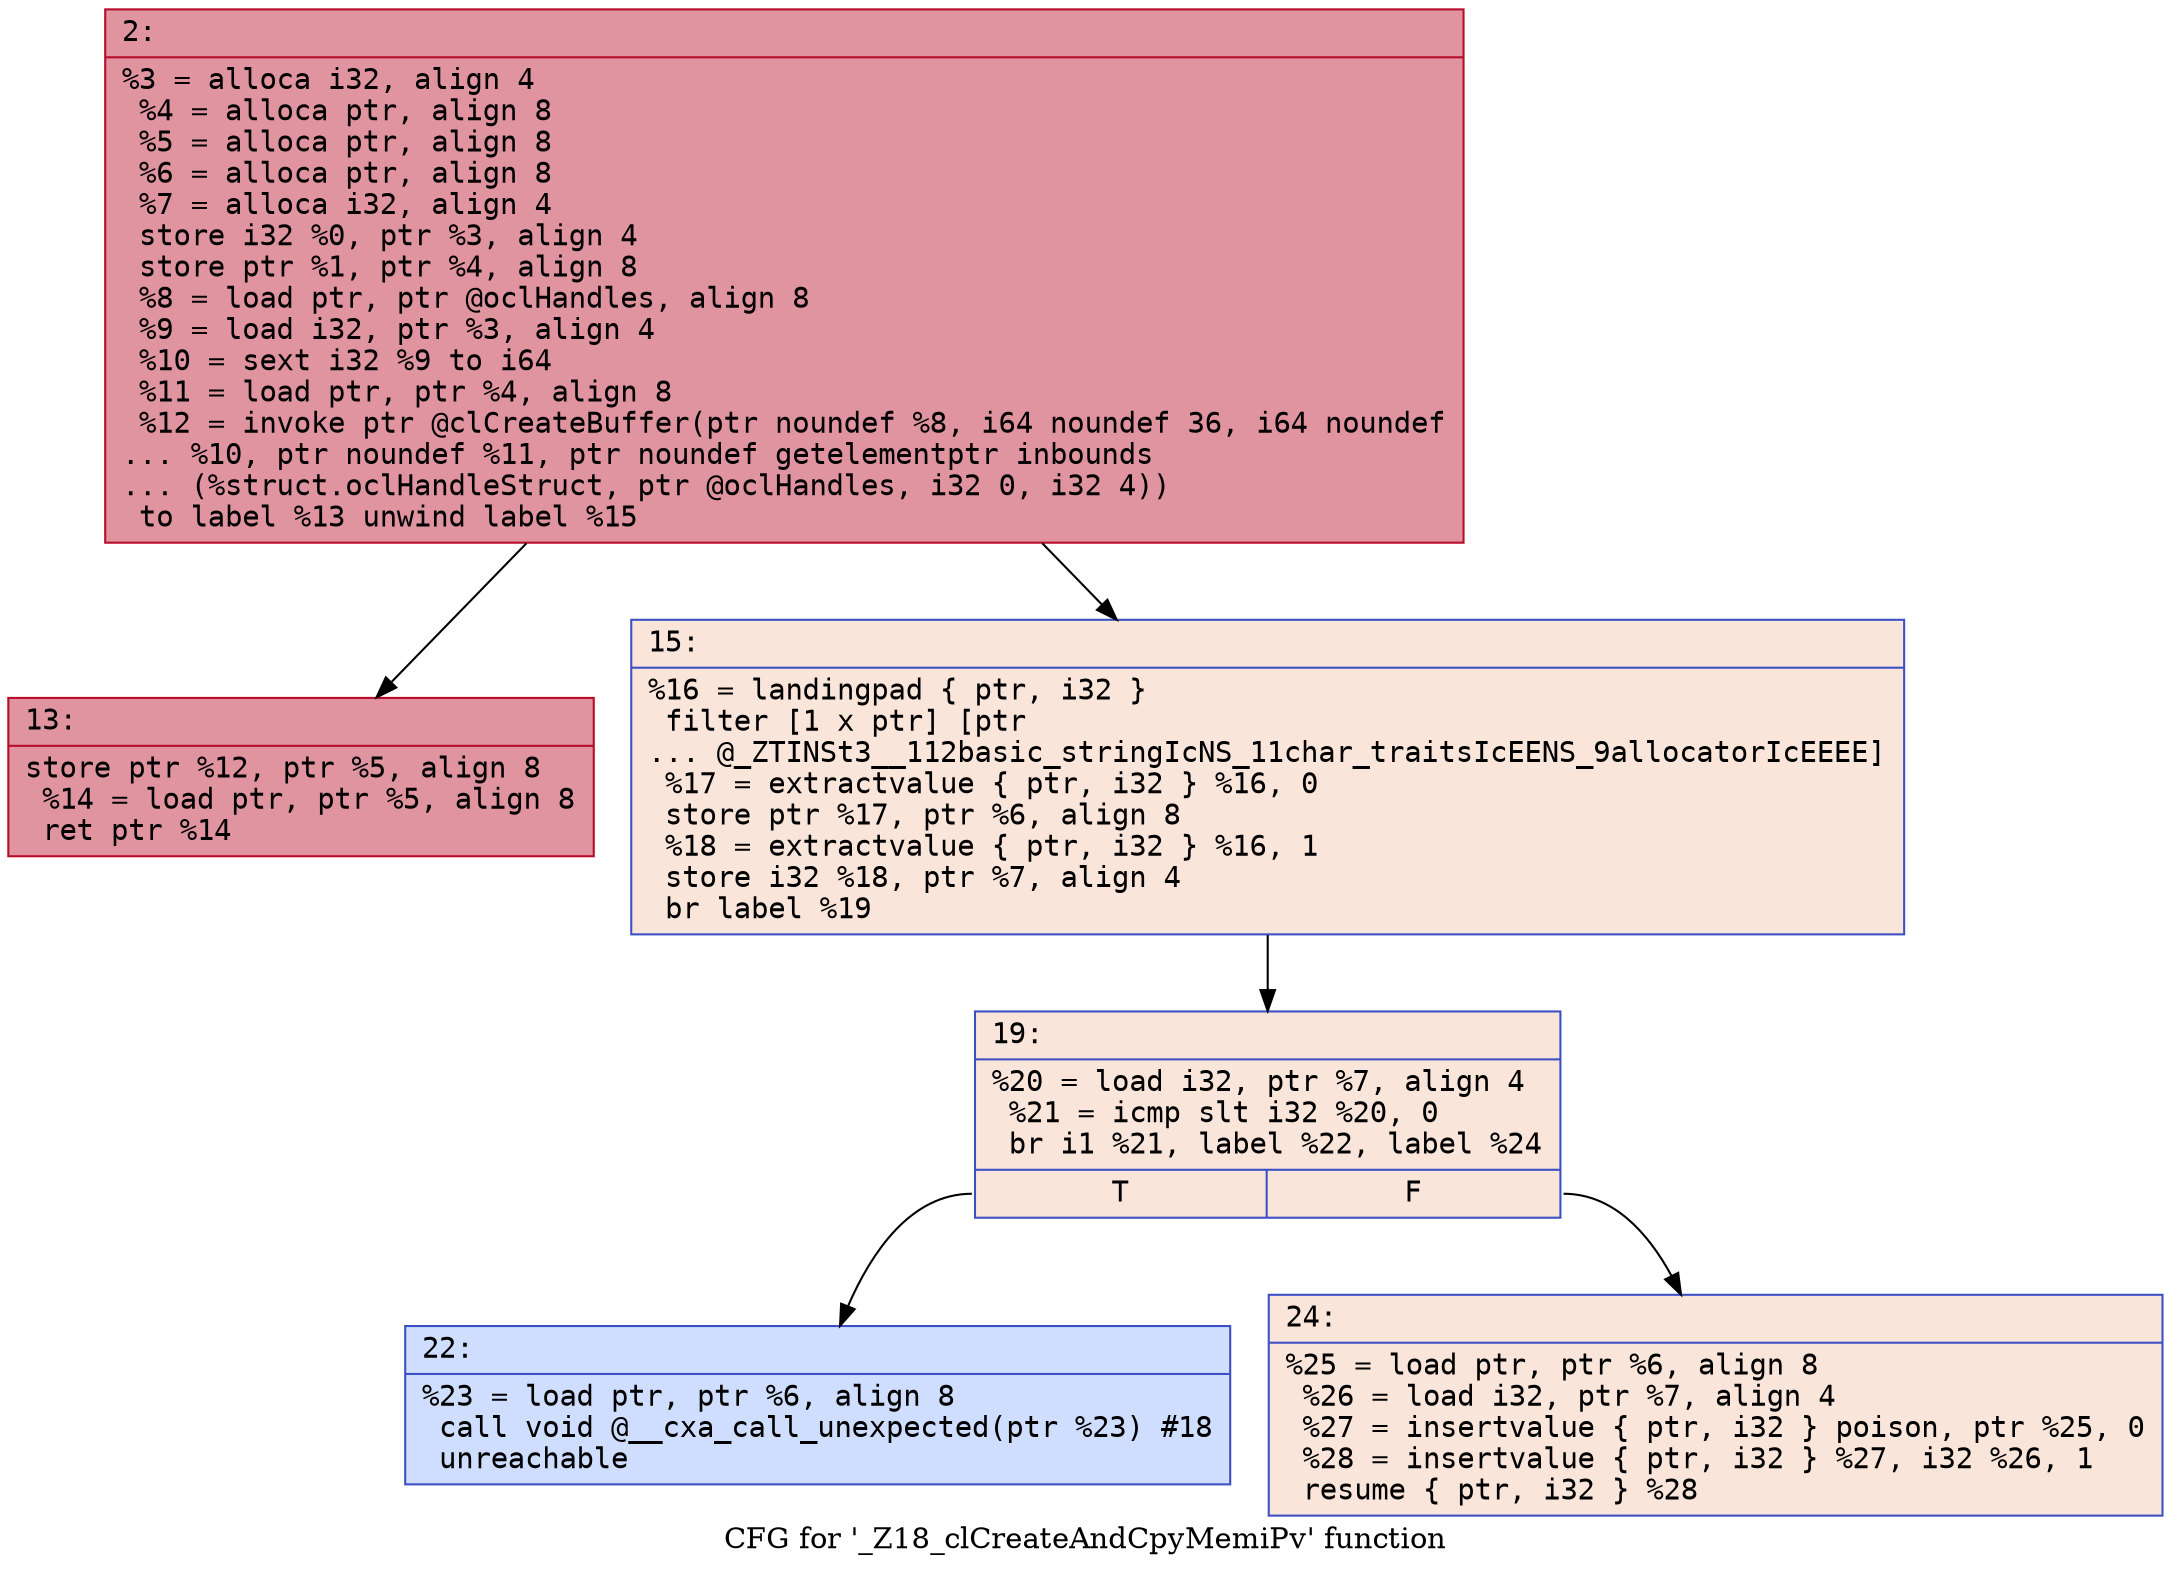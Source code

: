 digraph "CFG for '_Z18_clCreateAndCpyMemiPv' function" {
	label="CFG for '_Z18_clCreateAndCpyMemiPv' function";

	Node0x6000005ce300 [shape=record,color="#b70d28ff", style=filled, fillcolor="#b70d2870" fontname="Courier",label="{2:\l|  %3 = alloca i32, align 4\l  %4 = alloca ptr, align 8\l  %5 = alloca ptr, align 8\l  %6 = alloca ptr, align 8\l  %7 = alloca i32, align 4\l  store i32 %0, ptr %3, align 4\l  store ptr %1, ptr %4, align 8\l  %8 = load ptr, ptr @oclHandles, align 8\l  %9 = load i32, ptr %3, align 4\l  %10 = sext i32 %9 to i64\l  %11 = load ptr, ptr %4, align 8\l  %12 = invoke ptr @clCreateBuffer(ptr noundef %8, i64 noundef 36, i64 noundef\l... %10, ptr noundef %11, ptr noundef getelementptr inbounds\l... (%struct.oclHandleStruct, ptr @oclHandles, i32 0, i32 4))\l          to label %13 unwind label %15\l}"];
	Node0x6000005ce300 -> Node0x6000005ce350[tooltip="2 -> 13\nProbability 100.00%" ];
	Node0x6000005ce300 -> Node0x6000005ce3a0[tooltip="2 -> 15\nProbability 0.00%" ];
	Node0x6000005ce350 [shape=record,color="#b70d28ff", style=filled, fillcolor="#b70d2870" fontname="Courier",label="{13:\l|  store ptr %12, ptr %5, align 8\l  %14 = load ptr, ptr %5, align 8\l  ret ptr %14\l}"];
	Node0x6000005ce3a0 [shape=record,color="#3d50c3ff", style=filled, fillcolor="#f4c5ad70" fontname="Courier",label="{15:\l|  %16 = landingpad \{ ptr, i32 \}\l          filter [1 x ptr] [ptr\l... @_ZTINSt3__112basic_stringIcNS_11char_traitsIcEENS_9allocatorIcEEEE]\l  %17 = extractvalue \{ ptr, i32 \} %16, 0\l  store ptr %17, ptr %6, align 8\l  %18 = extractvalue \{ ptr, i32 \} %16, 1\l  store i32 %18, ptr %7, align 4\l  br label %19\l}"];
	Node0x6000005ce3a0 -> Node0x6000005ce3f0[tooltip="15 -> 19\nProbability 100.00%" ];
	Node0x6000005ce3f0 [shape=record,color="#3d50c3ff", style=filled, fillcolor="#f4c5ad70" fontname="Courier",label="{19:\l|  %20 = load i32, ptr %7, align 4\l  %21 = icmp slt i32 %20, 0\l  br i1 %21, label %22, label %24\l|{<s0>T|<s1>F}}"];
	Node0x6000005ce3f0:s0 -> Node0x6000005ce440[tooltip="19 -> 22\nProbability 0.00%" ];
	Node0x6000005ce3f0:s1 -> Node0x6000005ce490[tooltip="19 -> 24\nProbability 100.00%" ];
	Node0x6000005ce440 [shape=record,color="#3d50c3ff", style=filled, fillcolor="#93b5fe70" fontname="Courier",label="{22:\l|  %23 = load ptr, ptr %6, align 8\l  call void @__cxa_call_unexpected(ptr %23) #18\l  unreachable\l}"];
	Node0x6000005ce490 [shape=record,color="#3d50c3ff", style=filled, fillcolor="#f4c5ad70" fontname="Courier",label="{24:\l|  %25 = load ptr, ptr %6, align 8\l  %26 = load i32, ptr %7, align 4\l  %27 = insertvalue \{ ptr, i32 \} poison, ptr %25, 0\l  %28 = insertvalue \{ ptr, i32 \} %27, i32 %26, 1\l  resume \{ ptr, i32 \} %28\l}"];
}
